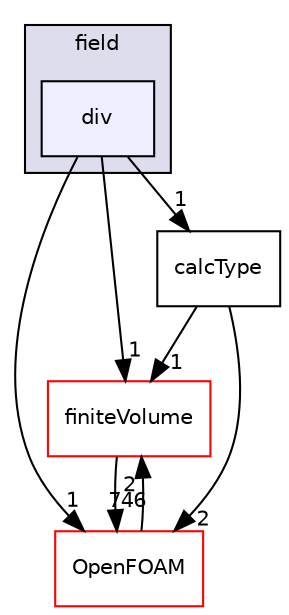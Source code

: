 digraph "src/postProcessing/foamCalcFunctions/field/div" {
  bgcolor=transparent;
  compound=true
  node [ fontsize="10", fontname="Helvetica"];
  edge [ labelfontsize="10", labelfontname="Helvetica"];
  subgraph clusterdir_bfcb018a42f8a829ae9e479a66188d55 {
    graph [ bgcolor="#ddddee", pencolor="black", label="field" fontname="Helvetica", fontsize="10", URL="dir_bfcb018a42f8a829ae9e479a66188d55.html"]
  dir_c6ce3610cc58b8ed61010f3b22494ac0 [shape=box, label="div", style="filled", fillcolor="#eeeeff", pencolor="black", URL="dir_c6ce3610cc58b8ed61010f3b22494ac0.html"];
  }
  dir_9bd15774b555cf7259a6fa18f99fe99b [shape=box label="finiteVolume" color="red" URL="dir_9bd15774b555cf7259a6fa18f99fe99b.html"];
  dir_c5473ff19b20e6ec4dfe5c310b3778a8 [shape=box label="OpenFOAM" color="red" URL="dir_c5473ff19b20e6ec4dfe5c310b3778a8.html"];
  dir_8cc17f8dfc78ec3c29315950341ce9ca [shape=box label="calcType" URL="dir_8cc17f8dfc78ec3c29315950341ce9ca.html"];
  dir_9bd15774b555cf7259a6fa18f99fe99b->dir_c5473ff19b20e6ec4dfe5c310b3778a8 [headlabel="746", labeldistance=1.5 headhref="dir_000896_001896.html"];
  dir_c5473ff19b20e6ec4dfe5c310b3778a8->dir_9bd15774b555cf7259a6fa18f99fe99b [headlabel="2", labeldistance=1.5 headhref="dir_001896_000896.html"];
  dir_c6ce3610cc58b8ed61010f3b22494ac0->dir_9bd15774b555cf7259a6fa18f99fe99b [headlabel="1", labeldistance=1.5 headhref="dir_002467_000896.html"];
  dir_c6ce3610cc58b8ed61010f3b22494ac0->dir_c5473ff19b20e6ec4dfe5c310b3778a8 [headlabel="1", labeldistance=1.5 headhref="dir_002467_001896.html"];
  dir_c6ce3610cc58b8ed61010f3b22494ac0->dir_8cc17f8dfc78ec3c29315950341ce9ca [headlabel="1", labeldistance=1.5 headhref="dir_002467_002464.html"];
  dir_8cc17f8dfc78ec3c29315950341ce9ca->dir_9bd15774b555cf7259a6fa18f99fe99b [headlabel="1", labeldistance=1.5 headhref="dir_002464_000896.html"];
  dir_8cc17f8dfc78ec3c29315950341ce9ca->dir_c5473ff19b20e6ec4dfe5c310b3778a8 [headlabel="2", labeldistance=1.5 headhref="dir_002464_001896.html"];
}
